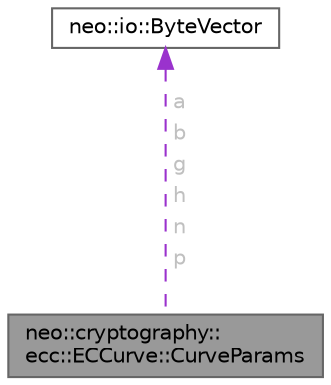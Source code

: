 digraph "neo::cryptography::ecc::ECCurve::CurveParams"
{
 // LATEX_PDF_SIZE
  bgcolor="transparent";
  edge [fontname=Helvetica,fontsize=10,labelfontname=Helvetica,labelfontsize=10];
  node [fontname=Helvetica,fontsize=10,shape=box,height=0.2,width=0.4];
  Node1 [id="Node000001",label="neo::cryptography::\lecc::ECCurve::CurveParams",height=0.2,width=0.4,color="gray40", fillcolor="grey60", style="filled", fontcolor="black",tooltip="Curve parameters."];
  Node2 -> Node1 [id="edge1_Node000001_Node000002",dir="back",color="darkorchid3",style="dashed",tooltip=" ",label=<<TABLE CELLBORDER="0" BORDER="0"><TR><TD VALIGN="top" ALIGN="LEFT" CELLPADDING="1" CELLSPACING="0">a</TD></TR>
<TR><TD VALIGN="top" ALIGN="LEFT" CELLPADDING="1" CELLSPACING="0">b</TD></TR>
<TR><TD VALIGN="top" ALIGN="LEFT" CELLPADDING="1" CELLSPACING="0">g</TD></TR>
<TR><TD VALIGN="top" ALIGN="LEFT" CELLPADDING="1" CELLSPACING="0">h</TD></TR>
<TR><TD VALIGN="top" ALIGN="LEFT" CELLPADDING="1" CELLSPACING="0">n</TD></TR>
<TR><TD VALIGN="top" ALIGN="LEFT" CELLPADDING="1" CELLSPACING="0">p</TD></TR>
</TABLE>> ,fontcolor="grey" ];
  Node2 [id="Node000002",label="neo::io::ByteVector",height=0.2,width=0.4,color="gray40", fillcolor="white", style="filled",URL="$classneo_1_1io_1_1_byte_vector.html",tooltip="A mutable byte array with efficient operations."];
}
